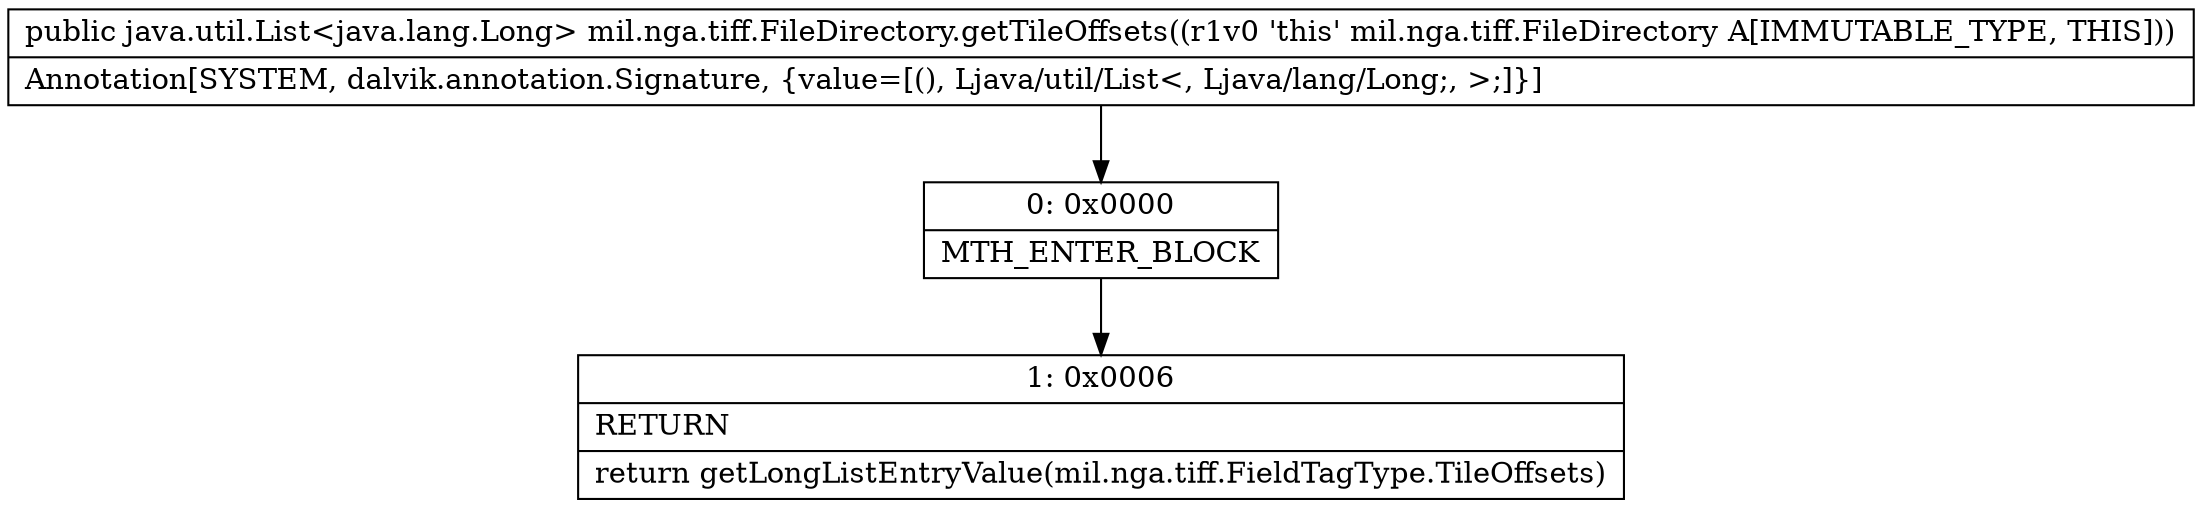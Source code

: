 digraph "CFG formil.nga.tiff.FileDirectory.getTileOffsets()Ljava\/util\/List;" {
Node_0 [shape=record,label="{0\:\ 0x0000|MTH_ENTER_BLOCK\l}"];
Node_1 [shape=record,label="{1\:\ 0x0006|RETURN\l|return getLongListEntryValue(mil.nga.tiff.FieldTagType.TileOffsets)\l}"];
MethodNode[shape=record,label="{public java.util.List\<java.lang.Long\> mil.nga.tiff.FileDirectory.getTileOffsets((r1v0 'this' mil.nga.tiff.FileDirectory A[IMMUTABLE_TYPE, THIS]))  | Annotation[SYSTEM, dalvik.annotation.Signature, \{value=[(), Ljava\/util\/List\<, Ljava\/lang\/Long;, \>;]\}]\l}"];
MethodNode -> Node_0;
Node_0 -> Node_1;
}

